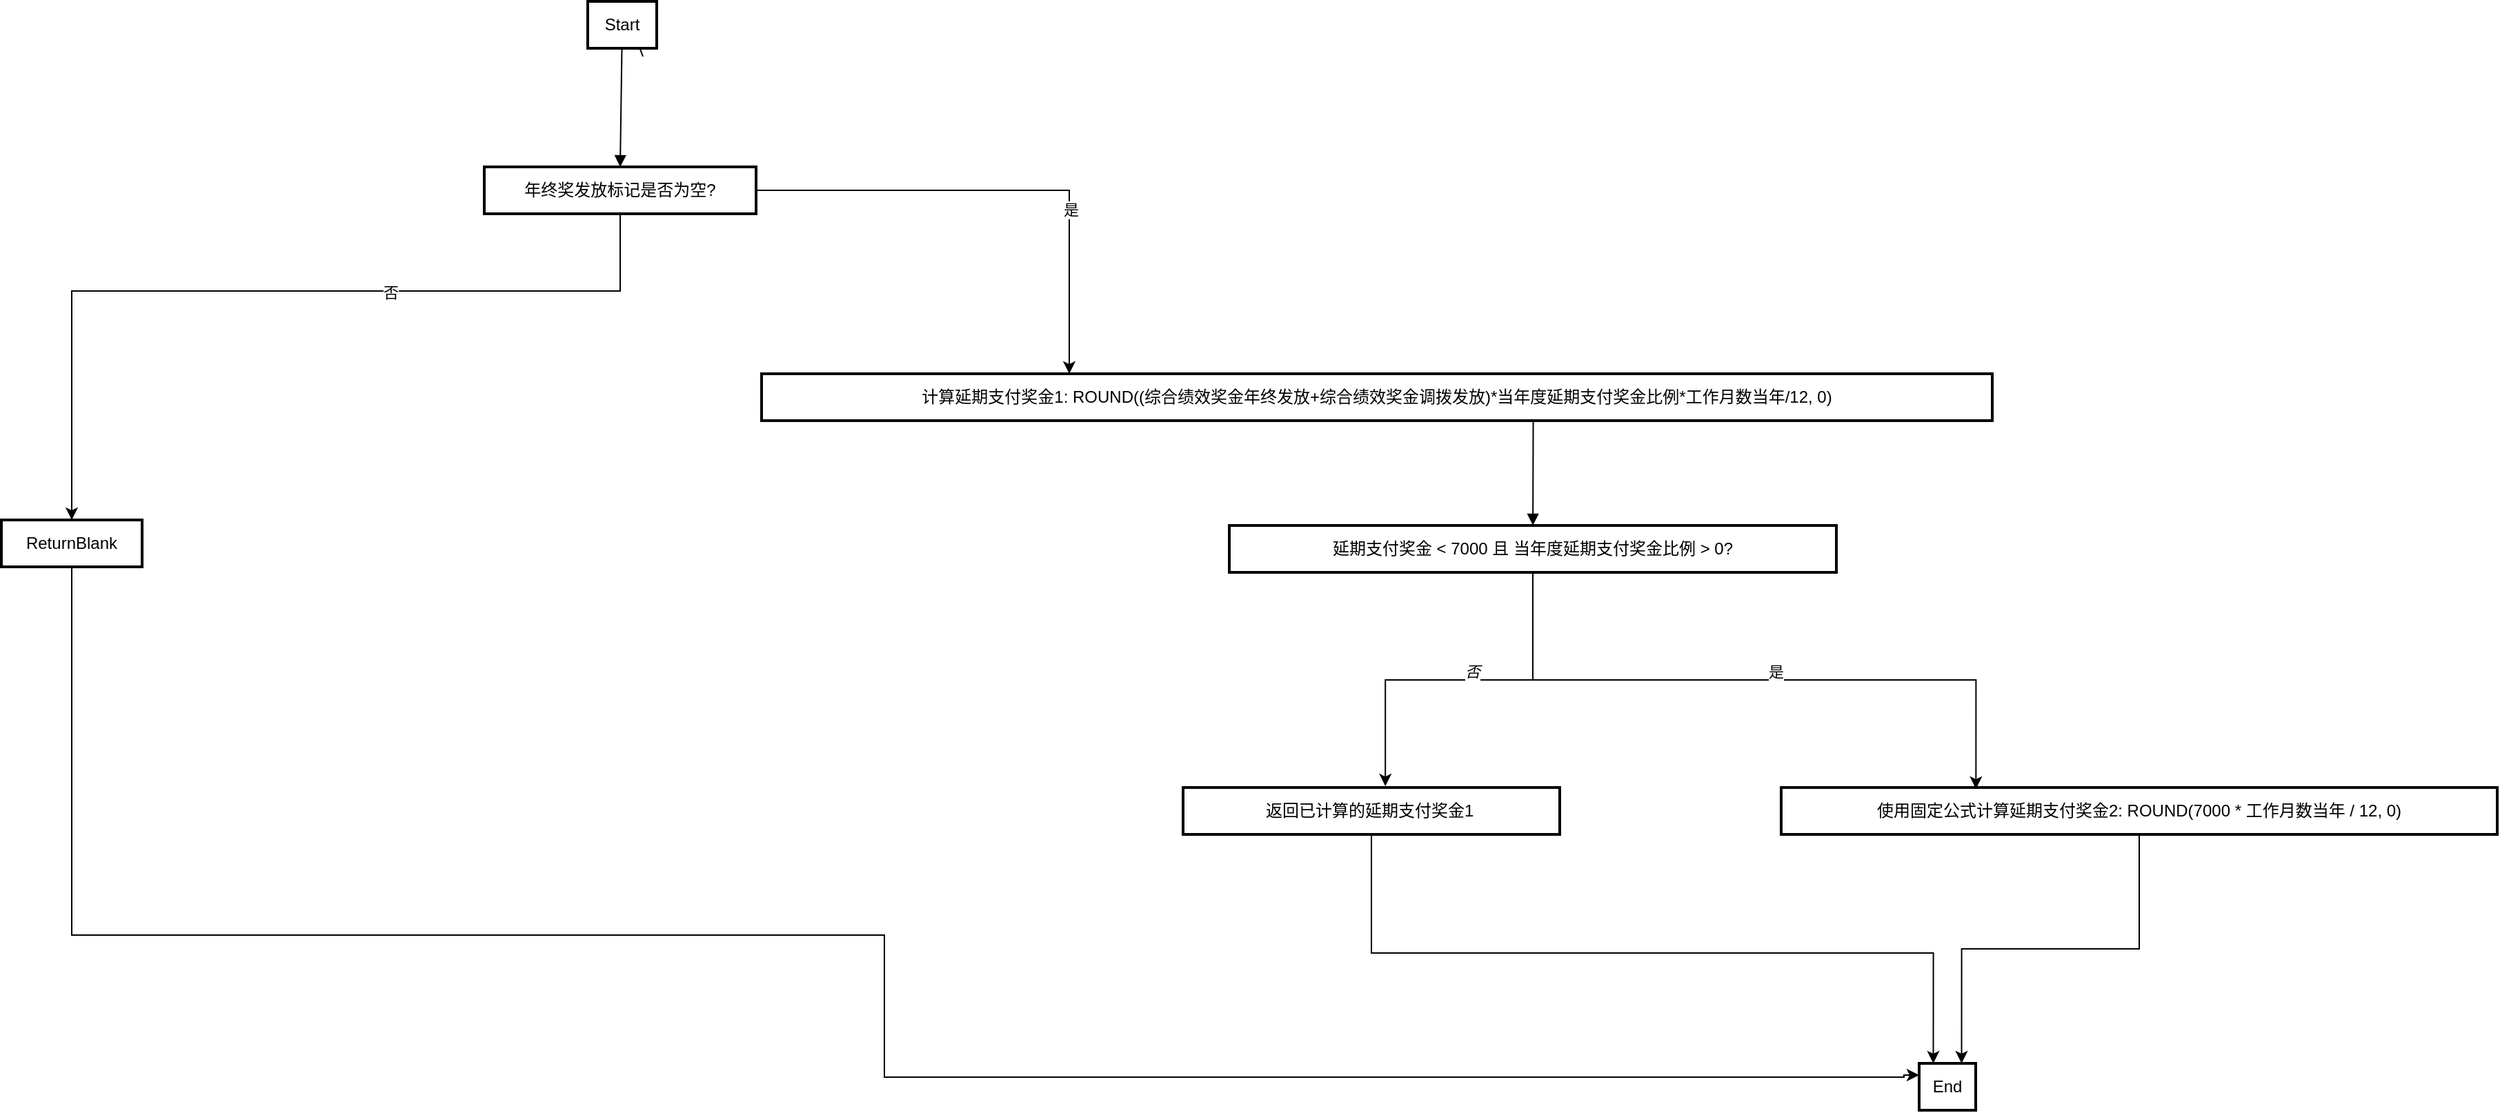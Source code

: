 <mxfile version="23.1.1" type="github">
  <diagram name="Page-1" id="5SFYM8M0t-itLqug8rAs">
    <mxGraphModel dx="1327" dy="10813" grid="1" gridSize="10" guides="1" tooltips="1" connect="1" arrows="1" fold="1" page="1" pageScale="1" pageWidth="10000" pageHeight="10000" math="0" shadow="0">
      <root>
        <mxCell id="0" />
        <mxCell id="1" parent="0" />
        <mxCell id="5QVgmq1AskSANUEn1EZR-24" style="edgeStyle=orthogonalEdgeStyle;rounded=0;orthogonalLoop=1;jettySize=auto;html=1;entryX=0.5;entryY=0;entryDx=0;entryDy=0;" edge="1" parent="1" source="5QVgmq1AskSANUEn1EZR-2" target="5QVgmq1AskSANUEn1EZR-4">
          <mxGeometry relative="1" as="geometry">
            <Array as="points">
              <mxPoint x="569" y="-120" />
              <mxPoint x="171" y="-120" />
            </Array>
          </mxGeometry>
        </mxCell>
        <mxCell id="5QVgmq1AskSANUEn1EZR-25" value="否&lt;br&gt;" style="edgeLabel;html=1;align=center;verticalAlign=middle;resizable=0;points=[];" vertex="1" connectable="0" parent="5QVgmq1AskSANUEn1EZR-24">
          <mxGeometry x="-0.283" y="1" relative="1" as="geometry">
            <mxPoint x="-1" as="offset" />
          </mxGeometry>
        </mxCell>
        <mxCell id="5QVgmq1AskSANUEn1EZR-26" style="edgeStyle=orthogonalEdgeStyle;rounded=0;orthogonalLoop=1;jettySize=auto;html=1;entryX=0.25;entryY=0;entryDx=0;entryDy=0;" edge="1" parent="1" source="5QVgmq1AskSANUEn1EZR-2" target="5QVgmq1AskSANUEn1EZR-3">
          <mxGeometry relative="1" as="geometry" />
        </mxCell>
        <mxCell id="5QVgmq1AskSANUEn1EZR-27" value="是" style="edgeLabel;html=1;align=center;verticalAlign=middle;resizable=0;points=[];" vertex="1" connectable="0" parent="5QVgmq1AskSANUEn1EZR-26">
          <mxGeometry x="0.335" y="1" relative="1" as="geometry">
            <mxPoint as="offset" />
          </mxGeometry>
        </mxCell>
        <mxCell id="5QVgmq1AskSANUEn1EZR-2" value="年终奖发放标记是否为空?" style="whiteSpace=wrap;strokeWidth=2;" vertex="1" parent="1">
          <mxGeometry x="470" y="-210" width="197" height="34" as="geometry" />
        </mxCell>
        <mxCell id="5QVgmq1AskSANUEn1EZR-3" value="计算延期支付奖金1: ROUND((综合绩效奖金年终发放+综合绩效奖金调拨发放)*当年度延期支付奖金比例*工作月数当年/12, 0)" style="whiteSpace=wrap;strokeWidth=2;" vertex="1" parent="1">
          <mxGeometry x="671" y="-60" width="892" height="34" as="geometry" />
        </mxCell>
        <mxCell id="5QVgmq1AskSANUEn1EZR-18" style="edgeStyle=orthogonalEdgeStyle;rounded=0;orthogonalLoop=1;jettySize=auto;html=1;entryX=0;entryY=0.25;entryDx=0;entryDy=0;" edge="1" parent="1" source="5QVgmq1AskSANUEn1EZR-4" target="5QVgmq1AskSANUEn1EZR-8">
          <mxGeometry relative="1" as="geometry">
            <Array as="points">
              <mxPoint x="171" y="347" />
              <mxPoint x="760" y="347" />
              <mxPoint x="760" y="450" />
              <mxPoint x="1499" y="450" />
            </Array>
          </mxGeometry>
        </mxCell>
        <mxCell id="5QVgmq1AskSANUEn1EZR-4" value="ReturnBlank" style="whiteSpace=wrap;strokeWidth=2;" vertex="1" parent="1">
          <mxGeometry x="120" y="46" width="102" height="34" as="geometry" />
        </mxCell>
        <mxCell id="5QVgmq1AskSANUEn1EZR-5" value="延期支付奖金 &lt; 7000 且 当年度延期支付奖金比例 &gt; 0?" style="whiteSpace=wrap;strokeWidth=2;" vertex="1" parent="1">
          <mxGeometry x="1010" y="50" width="440" height="34" as="geometry" />
        </mxCell>
        <mxCell id="5QVgmq1AskSANUEn1EZR-28" style="edgeStyle=orthogonalEdgeStyle;rounded=0;orthogonalLoop=1;jettySize=auto;html=1;entryX=0.75;entryY=0;entryDx=0;entryDy=0;" edge="1" parent="1" source="5QVgmq1AskSANUEn1EZR-6" target="5QVgmq1AskSANUEn1EZR-8">
          <mxGeometry relative="1" as="geometry" />
        </mxCell>
        <mxCell id="5QVgmq1AskSANUEn1EZR-6" value="使用固定公式计算延期支付奖金2: ROUND(7000 * 工作月数当年 / 12, 0)" style="whiteSpace=wrap;strokeWidth=2;" vertex="1" parent="1">
          <mxGeometry x="1410" y="240" width="519" height="34" as="geometry" />
        </mxCell>
        <mxCell id="5QVgmq1AskSANUEn1EZR-30" style="edgeStyle=orthogonalEdgeStyle;rounded=0;orthogonalLoop=1;jettySize=auto;html=1;entryX=0.25;entryY=0;entryDx=0;entryDy=0;" edge="1" parent="1" source="5QVgmq1AskSANUEn1EZR-7" target="5QVgmq1AskSANUEn1EZR-8">
          <mxGeometry relative="1" as="geometry">
            <Array as="points">
              <mxPoint x="1113" y="360" />
              <mxPoint x="1520" y="360" />
            </Array>
          </mxGeometry>
        </mxCell>
        <mxCell id="5QVgmq1AskSANUEn1EZR-7" value="返回已计算的延期支付奖金1 " style="whiteSpace=wrap;strokeWidth=2;" vertex="1" parent="1">
          <mxGeometry x="976.5" y="240" width="273" height="34" as="geometry" />
        </mxCell>
        <mxCell id="5QVgmq1AskSANUEn1EZR-8" value="End" style="whiteSpace=wrap;strokeWidth=2;" vertex="1" parent="1">
          <mxGeometry x="1510" y="440" width="41" height="34" as="geometry" />
        </mxCell>
        <mxCell id="5QVgmq1AskSANUEn1EZR-9" value="" style="curved=1;startArrow=none;endArrow=block;entryX=0.5;entryY=0;rounded=0;entryDx=0;entryDy=0;" edge="1" parent="1" source="5QVgmq1AskSANUEn1EZR-1" target="5QVgmq1AskSANUEn1EZR-2">
          <mxGeometry relative="1" as="geometry">
            <Array as="points" />
            <mxPoint x="585" y="-290" as="sourcePoint" />
          </mxGeometry>
        </mxCell>
        <mxCell id="5QVgmq1AskSANUEn1EZR-12" value="" style="curved=1;startArrow=none;endArrow=block;exitX=0.627;exitY=0.97;rounded=0;exitDx=0;exitDy=0;exitPerimeter=0;" edge="1" parent="1" source="5QVgmq1AskSANUEn1EZR-3" target="5QVgmq1AskSANUEn1EZR-5">
          <mxGeometry relative="1" as="geometry">
            <Array as="points" />
          </mxGeometry>
        </mxCell>
        <mxCell id="5QVgmq1AskSANUEn1EZR-19" style="edgeStyle=orthogonalEdgeStyle;rounded=0;orthogonalLoop=1;jettySize=auto;html=1;entryX=0.537;entryY=-0.029;entryDx=0;entryDy=0;entryPerimeter=0;" edge="1" parent="1" source="5QVgmq1AskSANUEn1EZR-5" target="5QVgmq1AskSANUEn1EZR-7">
          <mxGeometry relative="1" as="geometry" />
        </mxCell>
        <mxCell id="5QVgmq1AskSANUEn1EZR-20" value="&lt;i&gt;否&lt;br&gt;&lt;br&gt;&lt;/i&gt;" style="edgeLabel;html=1;align=center;verticalAlign=middle;resizable=0;points=[];" vertex="1" connectable="0" parent="5QVgmq1AskSANUEn1EZR-19">
          <mxGeometry x="-0.069" y="1" relative="1" as="geometry">
            <mxPoint as="offset" />
          </mxGeometry>
        </mxCell>
        <mxCell id="5QVgmq1AskSANUEn1EZR-21" style="edgeStyle=orthogonalEdgeStyle;rounded=0;orthogonalLoop=1;jettySize=auto;html=1;entryX=0.272;entryY=0.029;entryDx=0;entryDy=0;entryPerimeter=0;" edge="1" parent="1" source="5QVgmq1AskSANUEn1EZR-5" target="5QVgmq1AskSANUEn1EZR-6">
          <mxGeometry relative="1" as="geometry" />
        </mxCell>
        <mxCell id="5QVgmq1AskSANUEn1EZR-22" value="是" style="edgeLabel;html=1;align=center;verticalAlign=middle;resizable=0;points=[];" vertex="1" connectable="0" parent="5QVgmq1AskSANUEn1EZR-21">
          <mxGeometry x="0.061" y="6" relative="1" as="geometry">
            <mxPoint as="offset" />
          </mxGeometry>
        </mxCell>
        <mxCell id="5QVgmq1AskSANUEn1EZR-29" value="" style="curved=1;startArrow=none;endArrow=block;entryX=0.5;entryY=0;rounded=0;entryDx=0;entryDy=0;" edge="1" parent="1" target="5QVgmq1AskSANUEn1EZR-1">
          <mxGeometry relative="1" as="geometry">
            <Array as="points" />
            <mxPoint x="585" y="-290" as="sourcePoint" />
            <mxPoint x="569" y="-210" as="targetPoint" />
          </mxGeometry>
        </mxCell>
        <mxCell id="5QVgmq1AskSANUEn1EZR-1" value="Start" style="whiteSpace=wrap;strokeWidth=2;" vertex="1" parent="1">
          <mxGeometry x="545" y="-330" width="50" height="34" as="geometry" />
        </mxCell>
      </root>
    </mxGraphModel>
  </diagram>
</mxfile>
